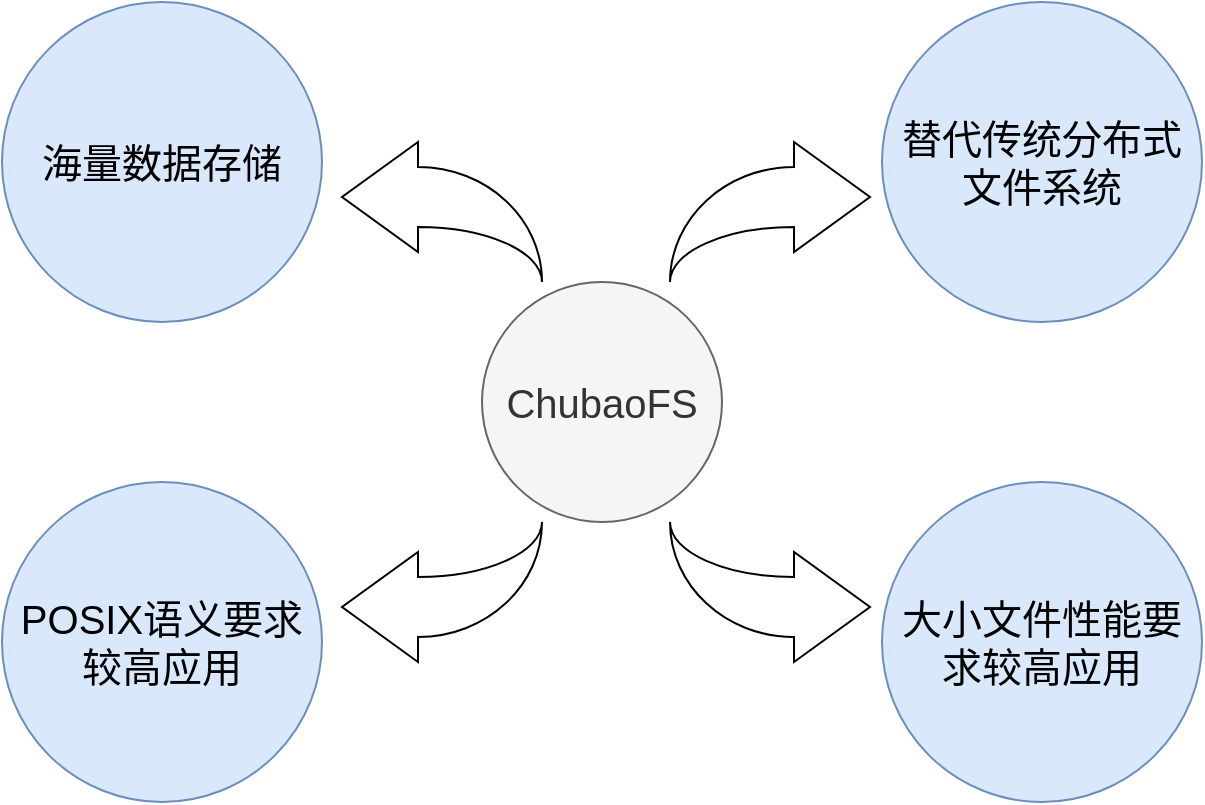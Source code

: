 <mxfile version="12.4.3" type="github" pages="1">
  <diagram id="rzaDFWZ3M5f2pbAwsEjs" name="Page-1">
    <mxGraphModel dx="815" dy="521" grid="1" gridSize="10" guides="1" tooltips="1" connect="1" arrows="1" fold="1" page="1" pageScale="1" pageWidth="827" pageHeight="1169" math="0" shadow="0">
      <root>
        <mxCell id="0"/>
        <mxCell id="1" parent="0"/>
        <mxCell id="kZvjfdMpgT1Wo_t2GskR-1" value="海量数据存储" style="ellipse;whiteSpace=wrap;html=1;aspect=fixed;fontSize=20;fillColor=#dae8fc;strokeColor=#6c8ebf;" vertex="1" parent="1">
          <mxGeometry x="40" y="40" width="160" height="160" as="geometry"/>
        </mxCell>
        <mxCell id="kZvjfdMpgT1Wo_t2GskR-2" value="替代传统分布式文件系统" style="ellipse;whiteSpace=wrap;html=1;aspect=fixed;fontSize=20;fillColor=#dae8fc;strokeColor=#6c8ebf;" vertex="1" parent="1">
          <mxGeometry x="480" y="40" width="160" height="160" as="geometry"/>
        </mxCell>
        <mxCell id="kZvjfdMpgT1Wo_t2GskR-3" value="POSIX语义要求较高应用" style="ellipse;whiteSpace=wrap;html=1;aspect=fixed;fontSize=20;fillColor=#dae8fc;strokeColor=#6c8ebf;" vertex="1" parent="1">
          <mxGeometry x="40" y="280" width="160" height="160" as="geometry"/>
        </mxCell>
        <mxCell id="kZvjfdMpgT1Wo_t2GskR-4" value="大小文件性能要求较高应用" style="ellipse;whiteSpace=wrap;html=1;aspect=fixed;fontSize=20;fillColor=#dae8fc;strokeColor=#6c8ebf;" vertex="1" parent="1">
          <mxGeometry x="480" y="280" width="160" height="160" as="geometry"/>
        </mxCell>
        <mxCell id="kZvjfdMpgT1Wo_t2GskR-5" value="ChubaoFS" style="ellipse;whiteSpace=wrap;html=1;aspect=fixed;fontSize=20;fillColor=#f5f5f5;strokeColor=#666666;fontColor=#333333;" vertex="1" parent="1">
          <mxGeometry x="280" y="180" width="120" height="120" as="geometry"/>
        </mxCell>
        <mxCell id="kZvjfdMpgT1Wo_t2GskR-6" value="" style="html=1;shadow=0;dashed=0;align=center;verticalAlign=middle;shape=mxgraph.arrows2.jumpInArrow;dy=15;dx=38;arrowHead=55;fontSize=20;" vertex="1" parent="1">
          <mxGeometry x="374" y="110" width="100" height="70" as="geometry"/>
        </mxCell>
        <mxCell id="kZvjfdMpgT1Wo_t2GskR-7" value="" style="html=1;shadow=0;dashed=0;align=center;verticalAlign=middle;shape=mxgraph.arrows2.jumpInArrow;dy=15;dx=38;arrowHead=55;fontSize=20;flipH=0;flipV=1;" vertex="1" parent="1">
          <mxGeometry x="374" y="300" width="100" height="70" as="geometry"/>
        </mxCell>
        <mxCell id="kZvjfdMpgT1Wo_t2GskR-8" value="" style="html=1;shadow=0;dashed=0;align=center;verticalAlign=middle;shape=mxgraph.arrows2.jumpInArrow;dy=15;dx=38;arrowHead=55;fontSize=20;flipH=1;" vertex="1" parent="1">
          <mxGeometry x="210" y="110" width="100" height="70" as="geometry"/>
        </mxCell>
        <mxCell id="kZvjfdMpgT1Wo_t2GskR-9" value="" style="html=1;shadow=0;dashed=0;align=center;verticalAlign=middle;shape=mxgraph.arrows2.jumpInArrow;dy=15;dx=38;arrowHead=55;fontSize=20;flipH=1;flipV=1;" vertex="1" parent="1">
          <mxGeometry x="210" y="300" width="100" height="70" as="geometry"/>
        </mxCell>
      </root>
    </mxGraphModel>
  </diagram>
</mxfile>
